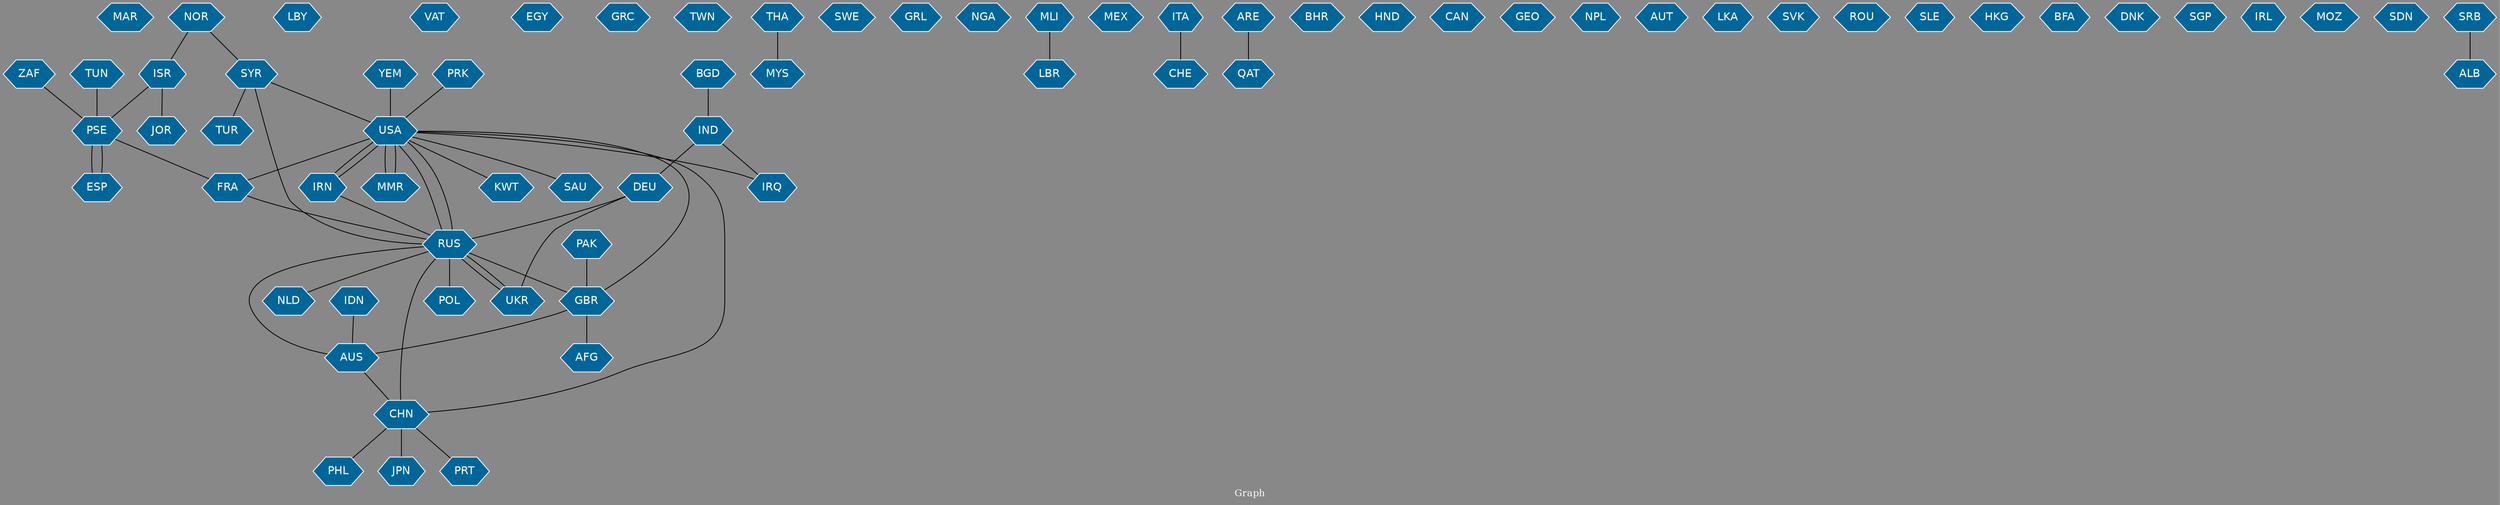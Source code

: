 // Countries together in item graph
graph {
	graph [bgcolor="#888888" fontcolor=white fontsize=12 label="Graph" outputorder=edgesfirst overlap=prism]
	node [color=white fillcolor="#006699" fontcolor=white fontname=Helvetica shape=hexagon style=filled]
	edge [arrowhead=open color=black fontcolor=white fontname=Courier fontsize=12]
		MAR [label=MAR]
		TUR [label=TUR]
		CHN [label=CHN]
		LBY [label=LBY]
		USA [label=USA]
		GBR [label=GBR]
		AFG [label=AFG]
		VAT [label=VAT]
		EGY [label=EGY]
		GRC [label=GRC]
		YEM [label=YEM]
		TWN [label=TWN]
		FRA [label=FRA]
		SYR [label=SYR]
		RUS [label=RUS]
		THA [label=THA]
		ISR [label=ISR]
		TUN [label=TUN]
		ESP [label=ESP]
		SWE [label=SWE]
		UKR [label=UKR]
		GRL [label=GRL]
		PHL [label=PHL]
		IND [label=IND]
		AUS [label=AUS]
		JPN [label=JPN]
		NGA [label=NGA]
		LBR [label=LBR]
		PRK [label=PRK]
		DEU [label=DEU]
		MEX [label=MEX]
		BGD [label=BGD]
		IRQ [label=IRQ]
		PSE [label=PSE]
		ITA [label=ITA]
		IRN [label=IRN]
		NOR [label=NOR]
		ARE [label=ARE]
		QAT [label=QAT]
		BHR [label=BHR]
		POL [label=POL]
		IDN [label=IDN]
		HND [label=HND]
		MYS [label=MYS]
		CAN [label=CAN]
		KWT [label=KWT]
		GEO [label=GEO]
		NPL [label=NPL]
		AUT [label=AUT]
		LKA [label=LKA]
		SVK [label=SVK]
		SAU [label=SAU]
		NLD [label=NLD]
		MMR [label=MMR]
		PRT [label=PRT]
		ROU [label=ROU]
		PAK [label=PAK]
		SLE [label=SLE]
		JOR [label=JOR]
		ZAF [label=ZAF]
		HKG [label=HKG]
		BFA [label=BFA]
		DNK [label=DNK]
		MLI [label=MLI]
		CHE [label=CHE]
		SGP [label=SGP]
		IRL [label=IRL]
		MOZ [label=MOZ]
		SDN [label=SDN]
		SRB [label=SRB]
		ALB [label=ALB]
			UKR -- RUS [weight=2]
			IRN -- RUS [weight=1]
			SYR -- USA [weight=2]
			ESP -- PSE [weight=1]
			PSE -- FRA [weight=1]
			ISR -- PSE [weight=1]
			SYR -- TUR [weight=2]
			ARE -- QAT [weight=1]
			NOR -- ISR [weight=1]
			IRN -- USA [weight=2]
			CHN -- USA [weight=1]
			CHN -- PHL [weight=1]
			SRB -- ALB [weight=1]
			RUS -- USA [weight=1]
			DEU -- UKR [weight=1]
			CHN -- PRT [weight=1]
			PAK -- GBR [weight=1]
			RUS -- SYR [weight=1]
			GBR -- AFG [weight=1]
			USA -- SAU [weight=1]
			ISR -- JOR [weight=1]
			NOR -- SYR [weight=1]
			DEU -- RUS [weight=1]
			IND -- DEU [weight=1]
			ITA -- CHE [weight=1]
			ZAF -- PSE [weight=1]
			GBR -- USA [weight=1]
			IND -- IRQ [weight=1]
			USA -- IRQ [weight=1]
			YEM -- USA [weight=3]
			RUS -- POL [weight=1]
			CHN -- JPN [weight=2]
			TUN -- PSE [weight=1]
			MLI -- LBR [weight=1]
			RUS -- UKR [weight=4]
			USA -- RUS [weight=2]
			USA -- FRA [weight=1]
			FRA -- RUS [weight=2]
			BGD -- IND [weight=1]
			RUS -- GBR [weight=1]
			RUS -- NLD [weight=1]
			USA -- MMR [weight=1]
			RUS -- AUS [weight=2]
			AUS -- CHN [weight=1]
			MMR -- USA [weight=1]
			USA -- KWT [weight=1]
			PRK -- USA [weight=1]
			THA -- MYS [weight=1]
			RUS -- CHN [weight=1]
			PSE -- ESP [weight=1]
			USA -- IRN [weight=2]
			GBR -- AUS [weight=1]
			IDN -- AUS [weight=1]
}